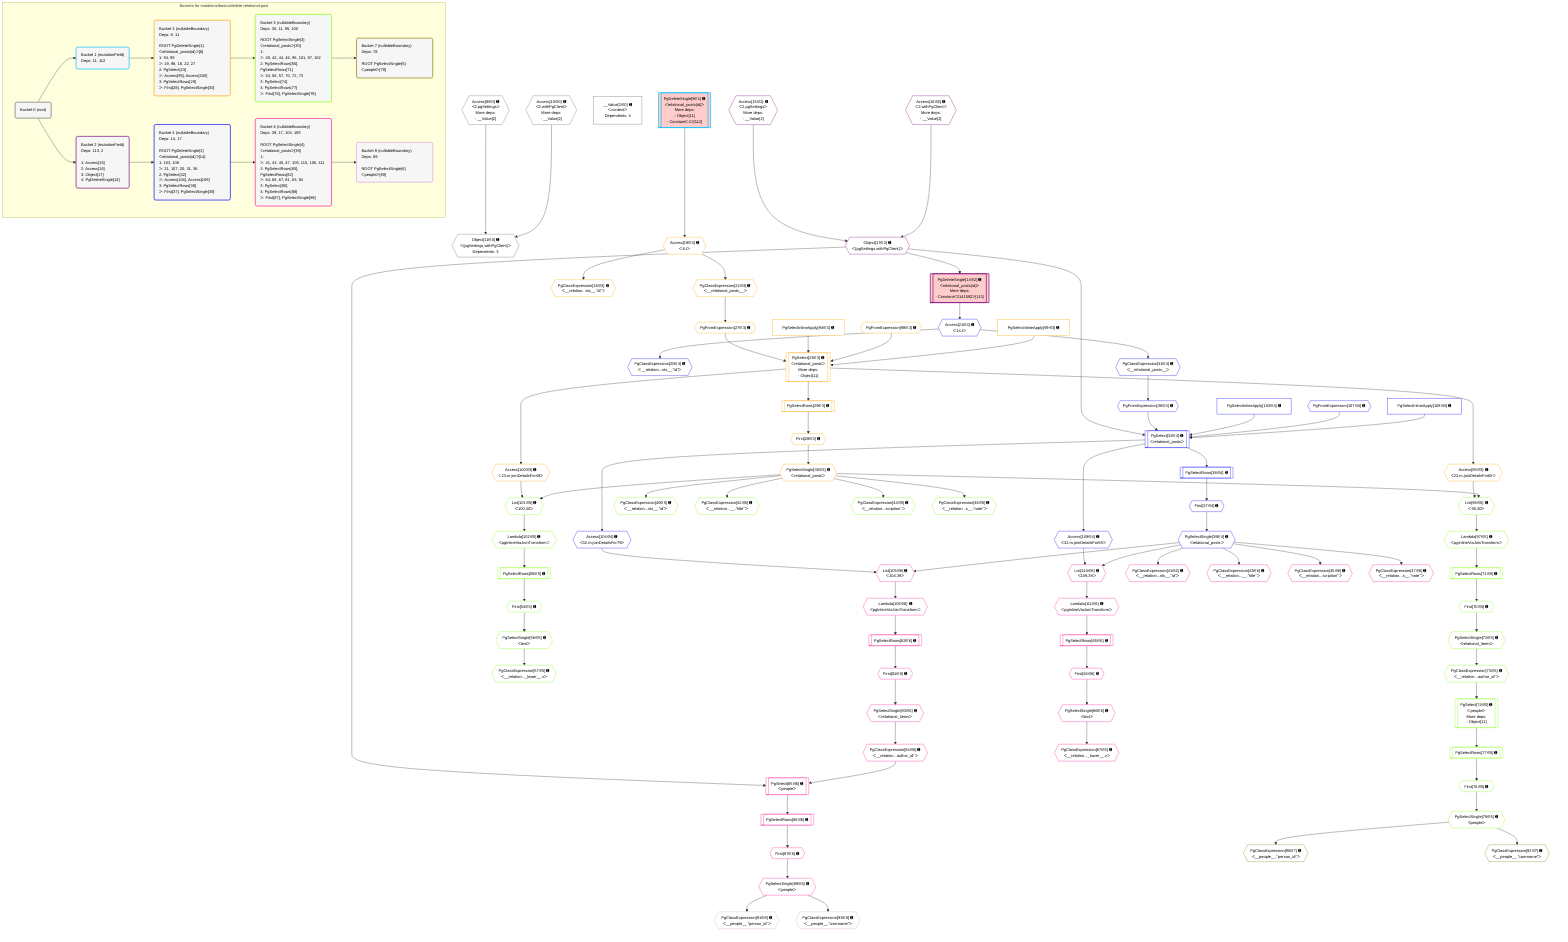 %%{init: {'themeVariables': { 'fontSize': '12px'}}}%%
graph TD
    classDef path fill:#eee,stroke:#000,color:#000
    classDef plan fill:#fff,stroke-width:1px,color:#000
    classDef itemplan fill:#fff,stroke-width:2px,color:#000
    classDef unbatchedplan fill:#dff,stroke-width:1px,color:#000
    classDef sideeffectplan fill:#fcc,stroke-width:2px,color:#000
    classDef bucket fill:#f6f6f6,color:#000,stroke-width:2px,text-align:left

    subgraph "Buckets for mutations/basics/delete-relational-post"
    Bucket0("Bucket 0 (root)"):::bucket
    Bucket1("Bucket 1 (mutationField)<br />Deps: 11, 112"):::bucket
    Bucket2("Bucket 2 (mutationField)<br />Deps: 113, 2<br /><br />1: Access[15]<br />2: Access[16]<br />3: Object[17]<br />4: PgDeleteSingle[14]"):::bucket
    Bucket3("Bucket 3 (nullableBoundary)<br />Deps: 8, 11<br /><br />ROOT PgDeleteSingle{1}ᐸrelational_posts(id)ᐳ[8]<br />1: 94, 99<br />ᐳ: 19, 98, 18, 22, 27<br />2: PgSelect[23]<br />ᐳ: Access[95], Access[100]<br />3: PgSelectRows[29]<br />ᐳ: First[28], PgSelectSingle[30]"):::bucket
    Bucket4("Bucket 4 (nullableBoundary)<br />Deps: 14, 17<br /><br />ROOT PgDeleteSingle{2}ᐸrelational_posts(id)ᐳ[14]<br />1: 103, 108<br />ᐳ: 21, 107, 20, 31, 36<br />2: PgSelect[32]<br />ᐳ: Access[104], Access[109]<br />3: PgSelectRows[38]<br />ᐳ: First[37], PgSelectSingle[39]"):::bucket
    Bucket5("Bucket 5 (nullableBoundary)<br />Deps: 30, 11, 95, 100<br /><br />ROOT PgSelectSingle{3}ᐸrelational_postsᐳ[30]<br />1: <br />ᐳ: 40, 42, 44, 46, 96, 101, 97, 102<br />2: PgSelectRows[55], PgSelectRows[71]<br />ᐳ: 54, 56, 57, 70, 72, 73<br />3: PgSelect[74]<br />4: PgSelectRows[77]<br />ᐳ: First[76], PgSelectSingle[78]"):::bucket
    Bucket6("Bucket 6 (nullableBoundary)<br />Deps: 39, 17, 104, 109<br /><br />ROOT PgSelectSingle{4}ᐸrelational_postsᐳ[39]<br />1: <br />ᐳ: 41, 43, 45, 47, 105, 110, 106, 111<br />2: PgSelectRows[65], PgSelectRows[82]<br />ᐳ: 64, 66, 67, 81, 83, 84<br />3: PgSelect[85]<br />4: PgSelectRows[88]<br />ᐳ: First[87], PgSelectSingle[89]"):::bucket
    Bucket7("Bucket 7 (nullableBoundary)<br />Deps: 78<br /><br />ROOT PgSelectSingle{5}ᐸpeopleᐳ[78]"):::bucket
    Bucket8("Bucket 8 (nullableBoundary)<br />Deps: 89<br /><br />ROOT PgSelectSingle{6}ᐸpeopleᐳ[89]"):::bucket
    end
    Bucket0 --> Bucket1 & Bucket2
    Bucket1 --> Bucket3
    Bucket2 --> Bucket4
    Bucket3 --> Bucket5
    Bucket4 --> Bucket6
    Bucket5 --> Bucket7
    Bucket6 --> Bucket8

    %% plan dependencies
    Object11{{"Object[11∈0] ➊<br />ᐸ{pgSettings,withPgClient}ᐳ<br />Dependents: 3"}}:::plan
    Access9{{"Access[9∈0] ➊<br />ᐸ2.pgSettingsᐳ<br />More deps:<br />- __Value[2]"}}:::plan
    Access10{{"Access[10∈0] ➊<br />ᐸ2.withPgClientᐳ<br />More deps:<br />- __Value[2]"}}:::plan
    Access9 & Access10 --> Object11
    __Value2["__Value[2∈0] ➊<br />ᐸcontextᐳ<br />Dependents: 4"]:::plan
    PgDeleteSingle8[["PgDeleteSingle[8∈1] ➊<br />ᐸrelational_posts(id)ᐳ<br />More deps:<br />- Object[11]<br />- Constantᐸ4ᐳ[112]"]]:::sideeffectplan
    PgDeleteSingle14[["PgDeleteSingle[14∈2] ➊<br />ᐸrelational_posts(id)ᐳ<br />More deps:<br />- Constantᐸ3141592ᐳ[113]"]]:::sideeffectplan
    Object17{{"Object[17∈2] ➊<br />ᐸ{pgSettings,withPgClient}ᐳ"}}:::plan
    Object17 --> PgDeleteSingle14
    Access15{{"Access[15∈2] ➊<br />ᐸ2.pgSettingsᐳ<br />More deps:<br />- __Value[2]"}}:::plan
    Access16{{"Access[16∈2] ➊<br />ᐸ2.withPgClientᐳ<br />More deps:<br />- __Value[2]"}}:::plan
    Access15 & Access16 --> Object17
    PgSelect23[["PgSelect[23∈3] ➊<br />ᐸrelational_postsᐳ<br />More deps:<br />- Object[11]"]]:::plan
    PgFromExpression27{{"PgFromExpression[27∈3] ➊"}}:::plan
    PgSelectInlineApply94["PgSelectInlineApply[94∈3] ➊"]:::plan
    PgFromExpression98{{"PgFromExpression[98∈3] ➊"}}:::plan
    PgSelectInlineApply99["PgSelectInlineApply[99∈3] ➊"]:::plan
    PgFromExpression27 & PgSelectInlineApply94 & PgFromExpression98 & PgSelectInlineApply99 --> PgSelect23
    PgClassExpression18{{"PgClassExpression[18∈3] ➊<br />ᐸ__relation...sts__.”id”ᐳ"}}:::plan
    Access19{{"Access[19∈3] ➊<br />ᐸ8.tᐳ"}}:::plan
    Access19 --> PgClassExpression18
    PgDeleteSingle8 --> Access19
    PgClassExpression22{{"PgClassExpression[22∈3] ➊<br />ᐸ__relational_posts__ᐳ"}}:::plan
    Access19 --> PgClassExpression22
    PgClassExpression22 --> PgFromExpression27
    First28{{"First[28∈3] ➊"}}:::plan
    PgSelectRows29[["PgSelectRows[29∈3] ➊"]]:::plan
    PgSelectRows29 --> First28
    PgSelect23 --> PgSelectRows29
    PgSelectSingle30{{"PgSelectSingle[30∈3] ➊<br />ᐸrelational_postsᐳ"}}:::plan
    First28 --> PgSelectSingle30
    Access95{{"Access[95∈3] ➊<br />ᐸ23.m.joinDetailsFor68ᐳ"}}:::plan
    PgSelect23 --> Access95
    Access100{{"Access[100∈3] ➊<br />ᐸ23.m.joinDetailsFor49ᐳ"}}:::plan
    PgSelect23 --> Access100
    PgSelect32[["PgSelect[32∈4] ➊<br />ᐸrelational_postsᐳ"]]:::plan
    PgFromExpression36{{"PgFromExpression[36∈4] ➊"}}:::plan
    PgSelectInlineApply103["PgSelectInlineApply[103∈4] ➊"]:::plan
    PgFromExpression107{{"PgFromExpression[107∈4] ➊"}}:::plan
    PgSelectInlineApply108["PgSelectInlineApply[108∈4] ➊"]:::plan
    Object17 & PgFromExpression36 & PgSelectInlineApply103 & PgFromExpression107 & PgSelectInlineApply108 --> PgSelect32
    PgClassExpression20{{"PgClassExpression[20∈4] ➊<br />ᐸ__relation...sts__.”id”ᐳ"}}:::plan
    Access21{{"Access[21∈4] ➊<br />ᐸ14.tᐳ"}}:::plan
    Access21 --> PgClassExpression20
    PgDeleteSingle14 --> Access21
    PgClassExpression31{{"PgClassExpression[31∈4] ➊<br />ᐸ__relational_posts__ᐳ"}}:::plan
    Access21 --> PgClassExpression31
    PgClassExpression31 --> PgFromExpression36
    First37{{"First[37∈4] ➊"}}:::plan
    PgSelectRows38[["PgSelectRows[38∈4] ➊"]]:::plan
    PgSelectRows38 --> First37
    PgSelect32 --> PgSelectRows38
    PgSelectSingle39{{"PgSelectSingle[39∈4] ➊<br />ᐸrelational_postsᐳ"}}:::plan
    First37 --> PgSelectSingle39
    Access104{{"Access[104∈4] ➊<br />ᐸ32.m.joinDetailsFor79ᐳ"}}:::plan
    PgSelect32 --> Access104
    Access109{{"Access[109∈4] ➊<br />ᐸ32.m.joinDetailsFor59ᐳ"}}:::plan
    PgSelect32 --> Access109
    PgSelect74[["PgSelect[74∈5] ➊<br />ᐸpeopleᐳ<br />More deps:<br />- Object[11]"]]:::plan
    PgClassExpression73{{"PgClassExpression[73∈5] ➊<br />ᐸ__relation...author_id”ᐳ"}}:::plan
    PgClassExpression73 --> PgSelect74
    List96{{"List[96∈5] ➊<br />ᐸ95,30ᐳ"}}:::plan
    Access95 & PgSelectSingle30 --> List96
    List101{{"List[101∈5] ➊<br />ᐸ100,30ᐳ"}}:::plan
    Access100 & PgSelectSingle30 --> List101
    PgClassExpression40{{"PgClassExpression[40∈5] ➊<br />ᐸ__relation...sts__.”id”ᐳ"}}:::plan
    PgSelectSingle30 --> PgClassExpression40
    PgClassExpression42{{"PgClassExpression[42∈5] ➊<br />ᐸ__relation...__.”title”ᐳ"}}:::plan
    PgSelectSingle30 --> PgClassExpression42
    PgClassExpression44{{"PgClassExpression[44∈5] ➊<br />ᐸ__relation...scription”ᐳ"}}:::plan
    PgSelectSingle30 --> PgClassExpression44
    PgClassExpression46{{"PgClassExpression[46∈5] ➊<br />ᐸ__relation...s__.”note”ᐳ"}}:::plan
    PgSelectSingle30 --> PgClassExpression46
    First54{{"First[54∈5] ➊"}}:::plan
    PgSelectRows55[["PgSelectRows[55∈5] ➊"]]:::plan
    PgSelectRows55 --> First54
    Lambda102{{"Lambda[102∈5] ➊<br />ᐸpgInlineViaJoinTransformᐳ"}}:::plan
    Lambda102 --> PgSelectRows55
    PgSelectSingle56{{"PgSelectSingle[56∈5] ➊<br />ᐸtextᐳ"}}:::plan
    First54 --> PgSelectSingle56
    PgClassExpression57{{"PgClassExpression[57∈5] ➊<br />ᐸ__relation..._lower__.vᐳ"}}:::plan
    PgSelectSingle56 --> PgClassExpression57
    First70{{"First[70∈5] ➊"}}:::plan
    PgSelectRows71[["PgSelectRows[71∈5] ➊"]]:::plan
    PgSelectRows71 --> First70
    Lambda97{{"Lambda[97∈5] ➊<br />ᐸpgInlineViaJoinTransformᐳ"}}:::plan
    Lambda97 --> PgSelectRows71
    PgSelectSingle72{{"PgSelectSingle[72∈5] ➊<br />ᐸrelational_itemsᐳ"}}:::plan
    First70 --> PgSelectSingle72
    PgSelectSingle72 --> PgClassExpression73
    First76{{"First[76∈5] ➊"}}:::plan
    PgSelectRows77[["PgSelectRows[77∈5] ➊"]]:::plan
    PgSelectRows77 --> First76
    PgSelect74 --> PgSelectRows77
    PgSelectSingle78{{"PgSelectSingle[78∈5] ➊<br />ᐸpeopleᐳ"}}:::plan
    First76 --> PgSelectSingle78
    List96 --> Lambda97
    List101 --> Lambda102
    PgSelect85[["PgSelect[85∈6] ➊<br />ᐸpeopleᐳ"]]:::plan
    PgClassExpression84{{"PgClassExpression[84∈6] ➊<br />ᐸ__relation...author_id”ᐳ"}}:::plan
    Object17 & PgClassExpression84 --> PgSelect85
    List105{{"List[105∈6] ➊<br />ᐸ104,39ᐳ"}}:::plan
    Access104 & PgSelectSingle39 --> List105
    List110{{"List[110∈6] ➊<br />ᐸ109,39ᐳ"}}:::plan
    Access109 & PgSelectSingle39 --> List110
    PgClassExpression41{{"PgClassExpression[41∈6] ➊<br />ᐸ__relation...sts__.”id”ᐳ"}}:::plan
    PgSelectSingle39 --> PgClassExpression41
    PgClassExpression43{{"PgClassExpression[43∈6] ➊<br />ᐸ__relation...__.”title”ᐳ"}}:::plan
    PgSelectSingle39 --> PgClassExpression43
    PgClassExpression45{{"PgClassExpression[45∈6] ➊<br />ᐸ__relation...scription”ᐳ"}}:::plan
    PgSelectSingle39 --> PgClassExpression45
    PgClassExpression47{{"PgClassExpression[47∈6] ➊<br />ᐸ__relation...s__.”note”ᐳ"}}:::plan
    PgSelectSingle39 --> PgClassExpression47
    First64{{"First[64∈6] ➊"}}:::plan
    PgSelectRows65[["PgSelectRows[65∈6] ➊"]]:::plan
    PgSelectRows65 --> First64
    Lambda111{{"Lambda[111∈6] ➊<br />ᐸpgInlineViaJoinTransformᐳ"}}:::plan
    Lambda111 --> PgSelectRows65
    PgSelectSingle66{{"PgSelectSingle[66∈6] ➊<br />ᐸtextᐳ"}}:::plan
    First64 --> PgSelectSingle66
    PgClassExpression67{{"PgClassExpression[67∈6] ➊<br />ᐸ__relation..._lower__.vᐳ"}}:::plan
    PgSelectSingle66 --> PgClassExpression67
    First81{{"First[81∈6] ➊"}}:::plan
    PgSelectRows82[["PgSelectRows[82∈6] ➊"]]:::plan
    PgSelectRows82 --> First81
    Lambda106{{"Lambda[106∈6] ➊<br />ᐸpgInlineViaJoinTransformᐳ"}}:::plan
    Lambda106 --> PgSelectRows82
    PgSelectSingle83{{"PgSelectSingle[83∈6] ➊<br />ᐸrelational_itemsᐳ"}}:::plan
    First81 --> PgSelectSingle83
    PgSelectSingle83 --> PgClassExpression84
    First87{{"First[87∈6] ➊"}}:::plan
    PgSelectRows88[["PgSelectRows[88∈6] ➊"]]:::plan
    PgSelectRows88 --> First87
    PgSelect85 --> PgSelectRows88
    PgSelectSingle89{{"PgSelectSingle[89∈6] ➊<br />ᐸpeopleᐳ"}}:::plan
    First87 --> PgSelectSingle89
    List105 --> Lambda106
    List110 --> Lambda111
    PgClassExpression90{{"PgClassExpression[90∈7] ➊<br />ᐸ__people__.”person_id”ᐳ"}}:::plan
    PgSelectSingle78 --> PgClassExpression90
    PgClassExpression92{{"PgClassExpression[92∈7] ➊<br />ᐸ__people__.”username”ᐳ"}}:::plan
    PgSelectSingle78 --> PgClassExpression92
    PgClassExpression91{{"PgClassExpression[91∈8] ➊<br />ᐸ__people__.”person_id”ᐳ"}}:::plan
    PgSelectSingle89 --> PgClassExpression91
    PgClassExpression93{{"PgClassExpression[93∈8] ➊<br />ᐸ__people__.”username”ᐳ"}}:::plan
    PgSelectSingle89 --> PgClassExpression93

    %% define steps
    classDef bucket0 stroke:#696969
    class Bucket0,__Value2,Access9,Access10,Object11 bucket0
    classDef bucket1 stroke:#00bfff
    class Bucket1,PgDeleteSingle8 bucket1
    classDef bucket2 stroke:#7f007f
    class Bucket2,PgDeleteSingle14,Access15,Access16,Object17 bucket2
    classDef bucket3 stroke:#ffa500
    class Bucket3,PgClassExpression18,Access19,PgClassExpression22,PgSelect23,PgFromExpression27,First28,PgSelectRows29,PgSelectSingle30,PgSelectInlineApply94,Access95,PgFromExpression98,PgSelectInlineApply99,Access100 bucket3
    classDef bucket4 stroke:#0000ff
    class Bucket4,PgClassExpression20,Access21,PgClassExpression31,PgSelect32,PgFromExpression36,First37,PgSelectRows38,PgSelectSingle39,PgSelectInlineApply103,Access104,PgFromExpression107,PgSelectInlineApply108,Access109 bucket4
    classDef bucket5 stroke:#7fff00
    class Bucket5,PgClassExpression40,PgClassExpression42,PgClassExpression44,PgClassExpression46,First54,PgSelectRows55,PgSelectSingle56,PgClassExpression57,First70,PgSelectRows71,PgSelectSingle72,PgClassExpression73,PgSelect74,First76,PgSelectRows77,PgSelectSingle78,List96,Lambda97,List101,Lambda102 bucket5
    classDef bucket6 stroke:#ff1493
    class Bucket6,PgClassExpression41,PgClassExpression43,PgClassExpression45,PgClassExpression47,First64,PgSelectRows65,PgSelectSingle66,PgClassExpression67,First81,PgSelectRows82,PgSelectSingle83,PgClassExpression84,PgSelect85,First87,PgSelectRows88,PgSelectSingle89,List105,Lambda106,List110,Lambda111 bucket6
    classDef bucket7 stroke:#808000
    class Bucket7,PgClassExpression90,PgClassExpression92 bucket7
    classDef bucket8 stroke:#dda0dd
    class Bucket8,PgClassExpression91,PgClassExpression93 bucket8